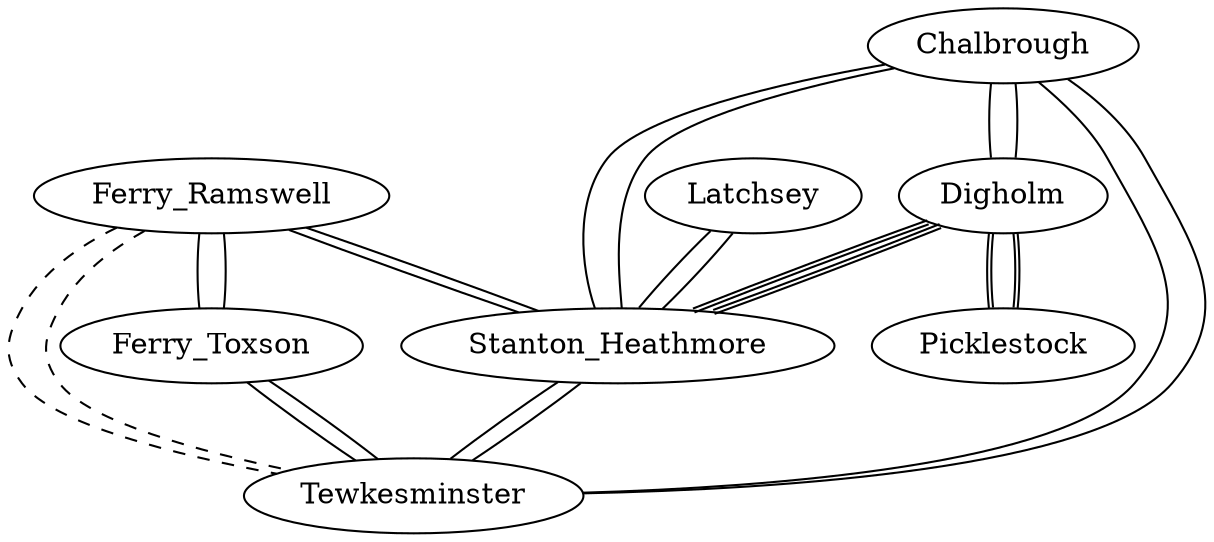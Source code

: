 graph Towns {
    Stanton_Heathmore
    Picklestock
    Digholm
    Ferry_Ramswell
    Latchsey
    Chalbrough
    Tewkesminster
    Ferry_Toxson
    Digholm -- Stanton_Heathmore [color="black:black"]
    Ferry_Ramswell -- Stanton_Heathmore 
    Chalbrough -- Stanton_Heathmore 
    Latchsey -- Stanton_Heathmore 
    Stanton_Heathmore -- Tewkesminster 
    Digholm -- Picklestock [color="black:black"]
    Digholm -- Picklestock [color="black:black"]
    Digholm -- Stanton_Heathmore [color="black:black"]
    Chalbrough -- Digholm 
    Ferry_Ramswell -- Stanton_Heathmore 
    Ferry_Ramswell -- Ferry_Toxson 
    Ferry_Ramswell -- Tewkesminster [style="dashed"]
    Latchsey -- Stanton_Heathmore 
    Chalbrough -- Stanton_Heathmore 
    Chalbrough -- Digholm 
    Chalbrough -- Tewkesminster 
    Stanton_Heathmore -- Tewkesminster 
    Chalbrough -- Tewkesminster 
    Ferry_Toxson -- Tewkesminster 
    Ferry_Ramswell -- Tewkesminster [style="dashed"]
    Ferry_Ramswell -- Ferry_Toxson 
    Ferry_Toxson -- Tewkesminster 
}
